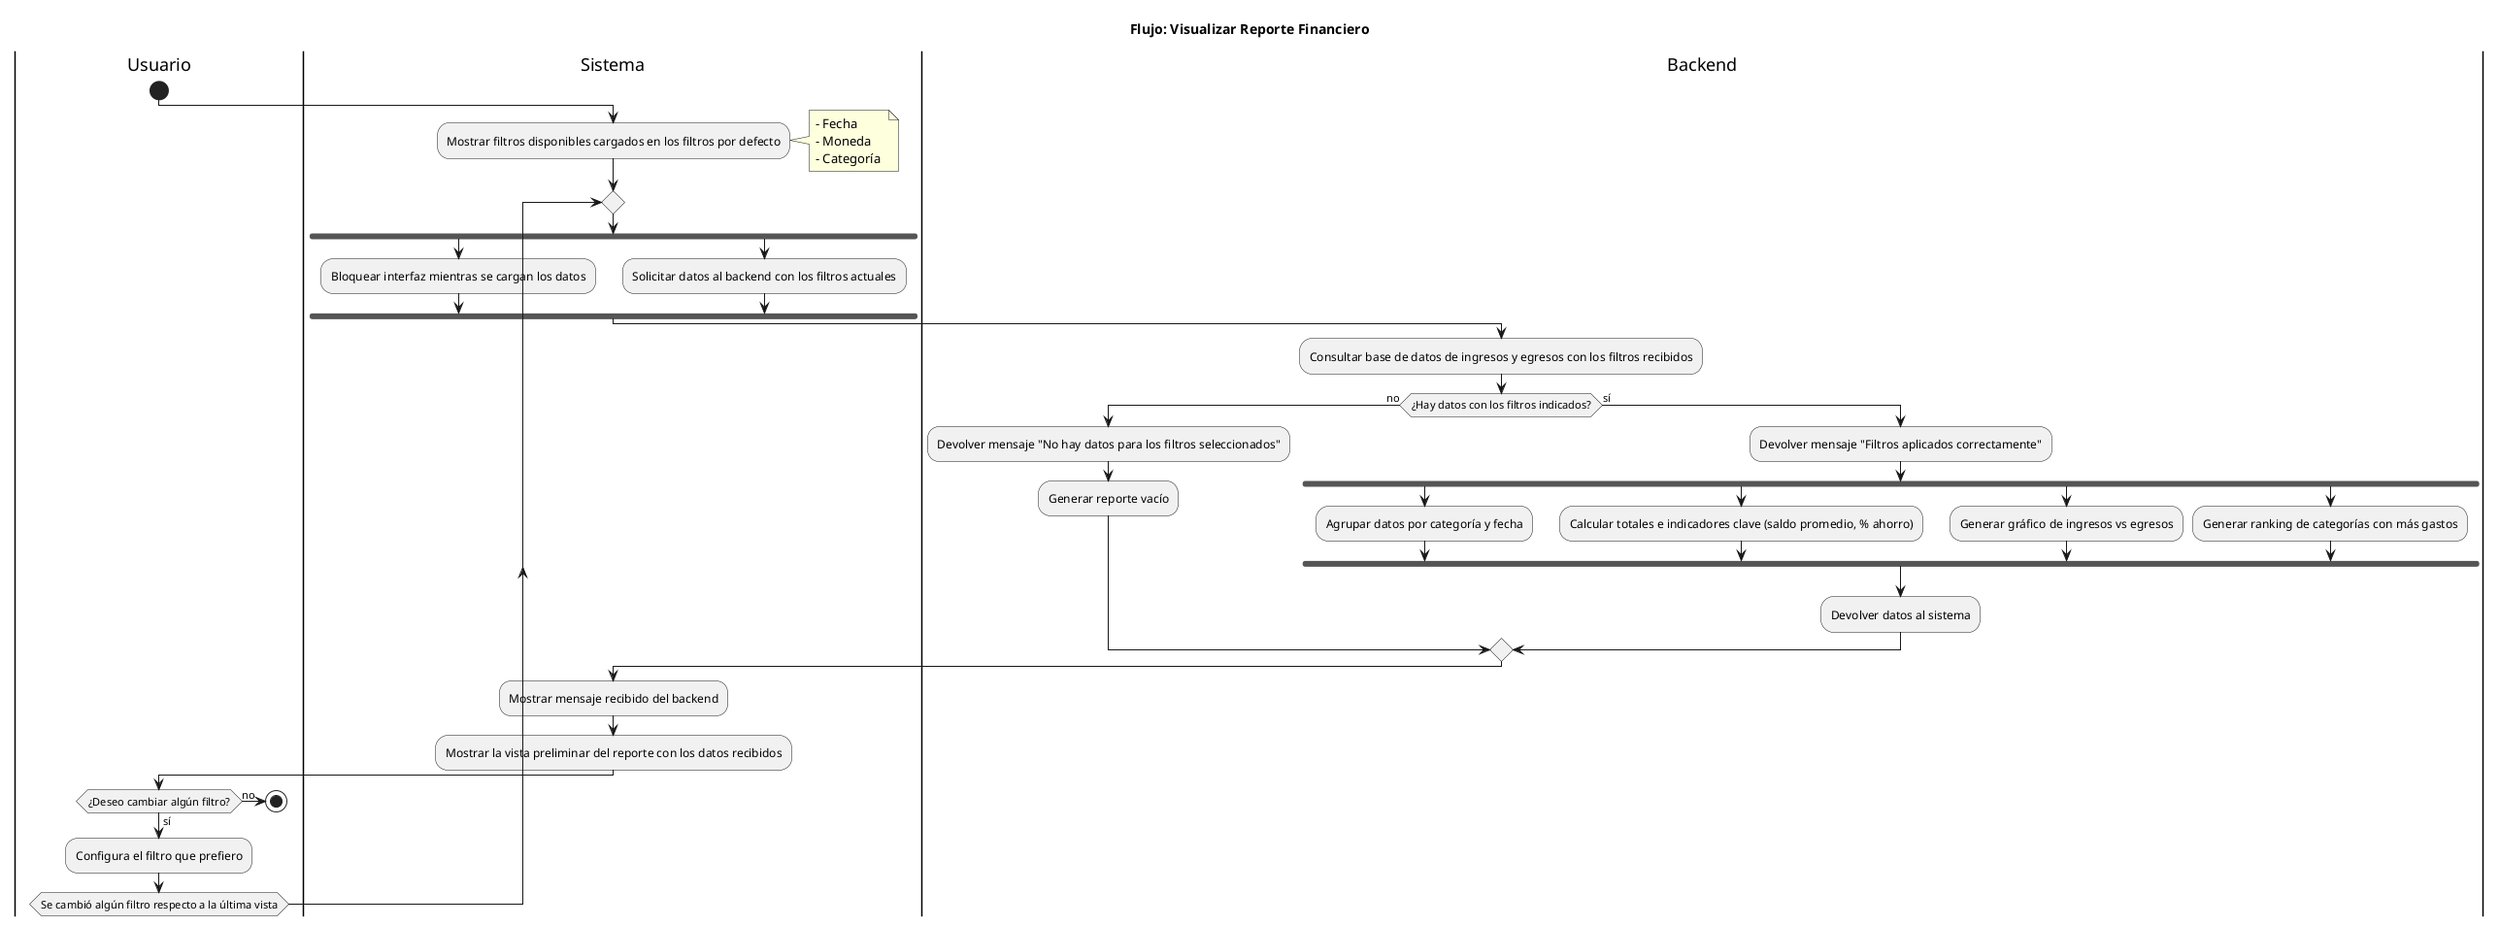 @startuml ver_reportes_detallado
title Flujo: Visualizar Reporte Financiero

|Usuario|
start

|Sistema|
:Mostrar filtros disponibles cargados en los filtros por defecto;
note right
    - Fecha 
    - Moneda 
    - Categoría 
end note

repeat

  |Sistema|
  fork
    :Bloquear interfaz mientras se cargan los datos;
  fork again
    :Solicitar datos al backend con los filtros actuales;
  end fork

  |Backend|
  :Consultar base de datos de ingresos y egresos con los filtros recibidos;
  if (¿Hay datos con los filtros indicados?) then (no)
    :Devolver mensaje "No hay datos para los filtros seleccionados";
    :Generar reporte vacío;   
    
  else (sí)
    :Devolver mensaje "Filtros aplicados correctamente";
    fork
      :Agrupar datos por categoría y fecha;
    fork again
      :Calcular totales e indicadores clave (saldo promedio, % ahorro);
    fork again
      :Generar gráfico de ingresos vs egresos;
    fork again
      :Generar ranking de categorías con más gastos;
    end fork
    :Devolver datos al sistema;
  endif

  |Sistema|
  :Mostrar mensaje recibido del backend;
  :Mostrar la vista preliminar del reporte con los datos recibidos;

  |Usuario|
  if (¿Deseo cambiar algún filtro?) then (sí)
    :Configura el filtro que prefiero;
  else (no)
    stop
  endif

repeat while (Se cambió algún filtro respecto a la última vista) 


@enduml